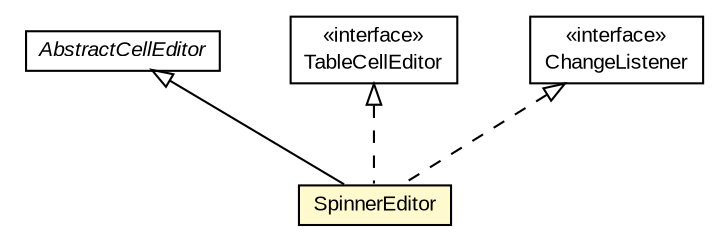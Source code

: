 #!/usr/local/bin/dot
#
# Class diagram 
# Generated by UMLGraph version 5.3 (http://www.umlgraph.org/)
#

digraph G {
	edge [fontname="arial",fontsize=10,labelfontname="arial",labelfontsize=10];
	node [fontname="arial",fontsize=10,shape=plaintext];
	nodesep=0.25;
	ranksep=0.5;
	// context.arch.intelligibility.presenters.TablePanelPresenter.ExplanationTable.SpinnerEditor
	c144494 [label=<<table title="context.arch.intelligibility.presenters.TablePanelPresenter.ExplanationTable.SpinnerEditor" border="0" cellborder="1" cellspacing="0" cellpadding="2" port="p" bgcolor="lemonChiffon" href="./TablePanelPresenter.ExplanationTable.SpinnerEditor.html">
		<tr><td><table border="0" cellspacing="0" cellpadding="1">
<tr><td align="center" balign="center"> SpinnerEditor </td></tr>
		</table></td></tr>
		</table>>, fontname="arial", fontcolor="black", fontsize=10.0];
	//context.arch.intelligibility.presenters.TablePanelPresenter.ExplanationTable.SpinnerEditor extends javax.swing.AbstractCellEditor
	c144553:p -> c144494:p [dir=back,arrowtail=empty];
	//context.arch.intelligibility.presenters.TablePanelPresenter.ExplanationTable.SpinnerEditor implements javax.swing.table.TableCellEditor
	c144554:p -> c144494:p [dir=back,arrowtail=empty,style=dashed];
	//context.arch.intelligibility.presenters.TablePanelPresenter.ExplanationTable.SpinnerEditor implements javax.swing.event.ChangeListener
	c144555:p -> c144494:p [dir=back,arrowtail=empty,style=dashed];
	// javax.swing.table.TableCellEditor
	c144554 [label=<<table title="javax.swing.table.TableCellEditor" border="0" cellborder="1" cellspacing="0" cellpadding="2" port="p" href="http://java.sun.com/j2se/1.4.2/docs/api/javax/swing/table/TableCellEditor.html">
		<tr><td><table border="0" cellspacing="0" cellpadding="1">
<tr><td align="center" balign="center"> &#171;interface&#187; </td></tr>
<tr><td align="center" balign="center"> TableCellEditor </td></tr>
		</table></td></tr>
		</table>>, fontname="arial", fontcolor="black", fontsize=10.0];
	// javax.swing.event.ChangeListener
	c144555 [label=<<table title="javax.swing.event.ChangeListener" border="0" cellborder="1" cellspacing="0" cellpadding="2" port="p" href="http://java.sun.com/j2se/1.4.2/docs/api/javax/swing/event/ChangeListener.html">
		<tr><td><table border="0" cellspacing="0" cellpadding="1">
<tr><td align="center" balign="center"> &#171;interface&#187; </td></tr>
<tr><td align="center" balign="center"> ChangeListener </td></tr>
		</table></td></tr>
		</table>>, fontname="arial", fontcolor="black", fontsize=10.0];
	// javax.swing.AbstractCellEditor
	c144553 [label=<<table title="javax.swing.AbstractCellEditor" border="0" cellborder="1" cellspacing="0" cellpadding="2" port="p" href="http://java.sun.com/j2se/1.4.2/docs/api/javax/swing/AbstractCellEditor.html">
		<tr><td><table border="0" cellspacing="0" cellpadding="1">
<tr><td align="center" balign="center"><font face="arial italic"> AbstractCellEditor </font></td></tr>
		</table></td></tr>
		</table>>, fontname="arial", fontcolor="black", fontsize=10.0];
}

